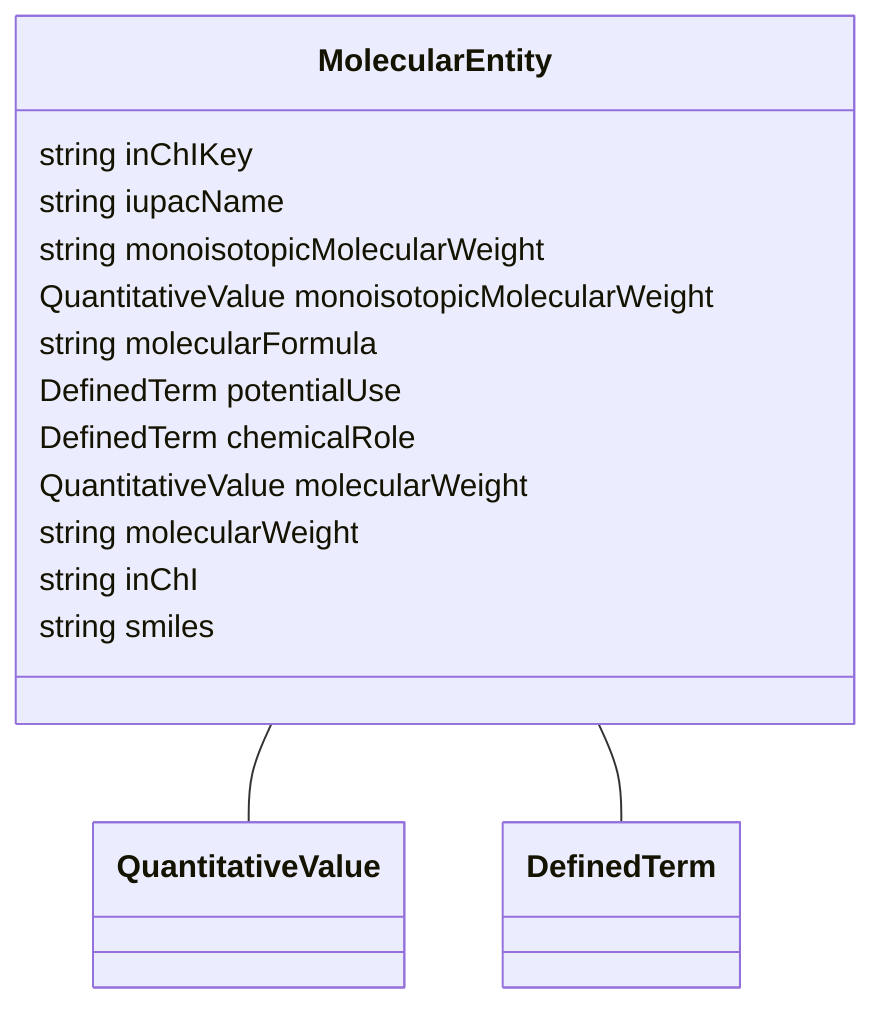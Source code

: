 classDiagram
  MolecularEntity -- QuantitativeValue
  MolecularEntity -- DefinedTerm


class MolecularEntity {

  string inChIKey
  string iupacName
  string monoisotopicMolecularWeight
  QuantitativeValue monoisotopicMolecularWeight
  string molecularFormula
  DefinedTerm potentialUse
  DefinedTerm chemicalRole
  QuantitativeValue molecularWeight
  string molecularWeight
  string inChI
  string smiles

 }